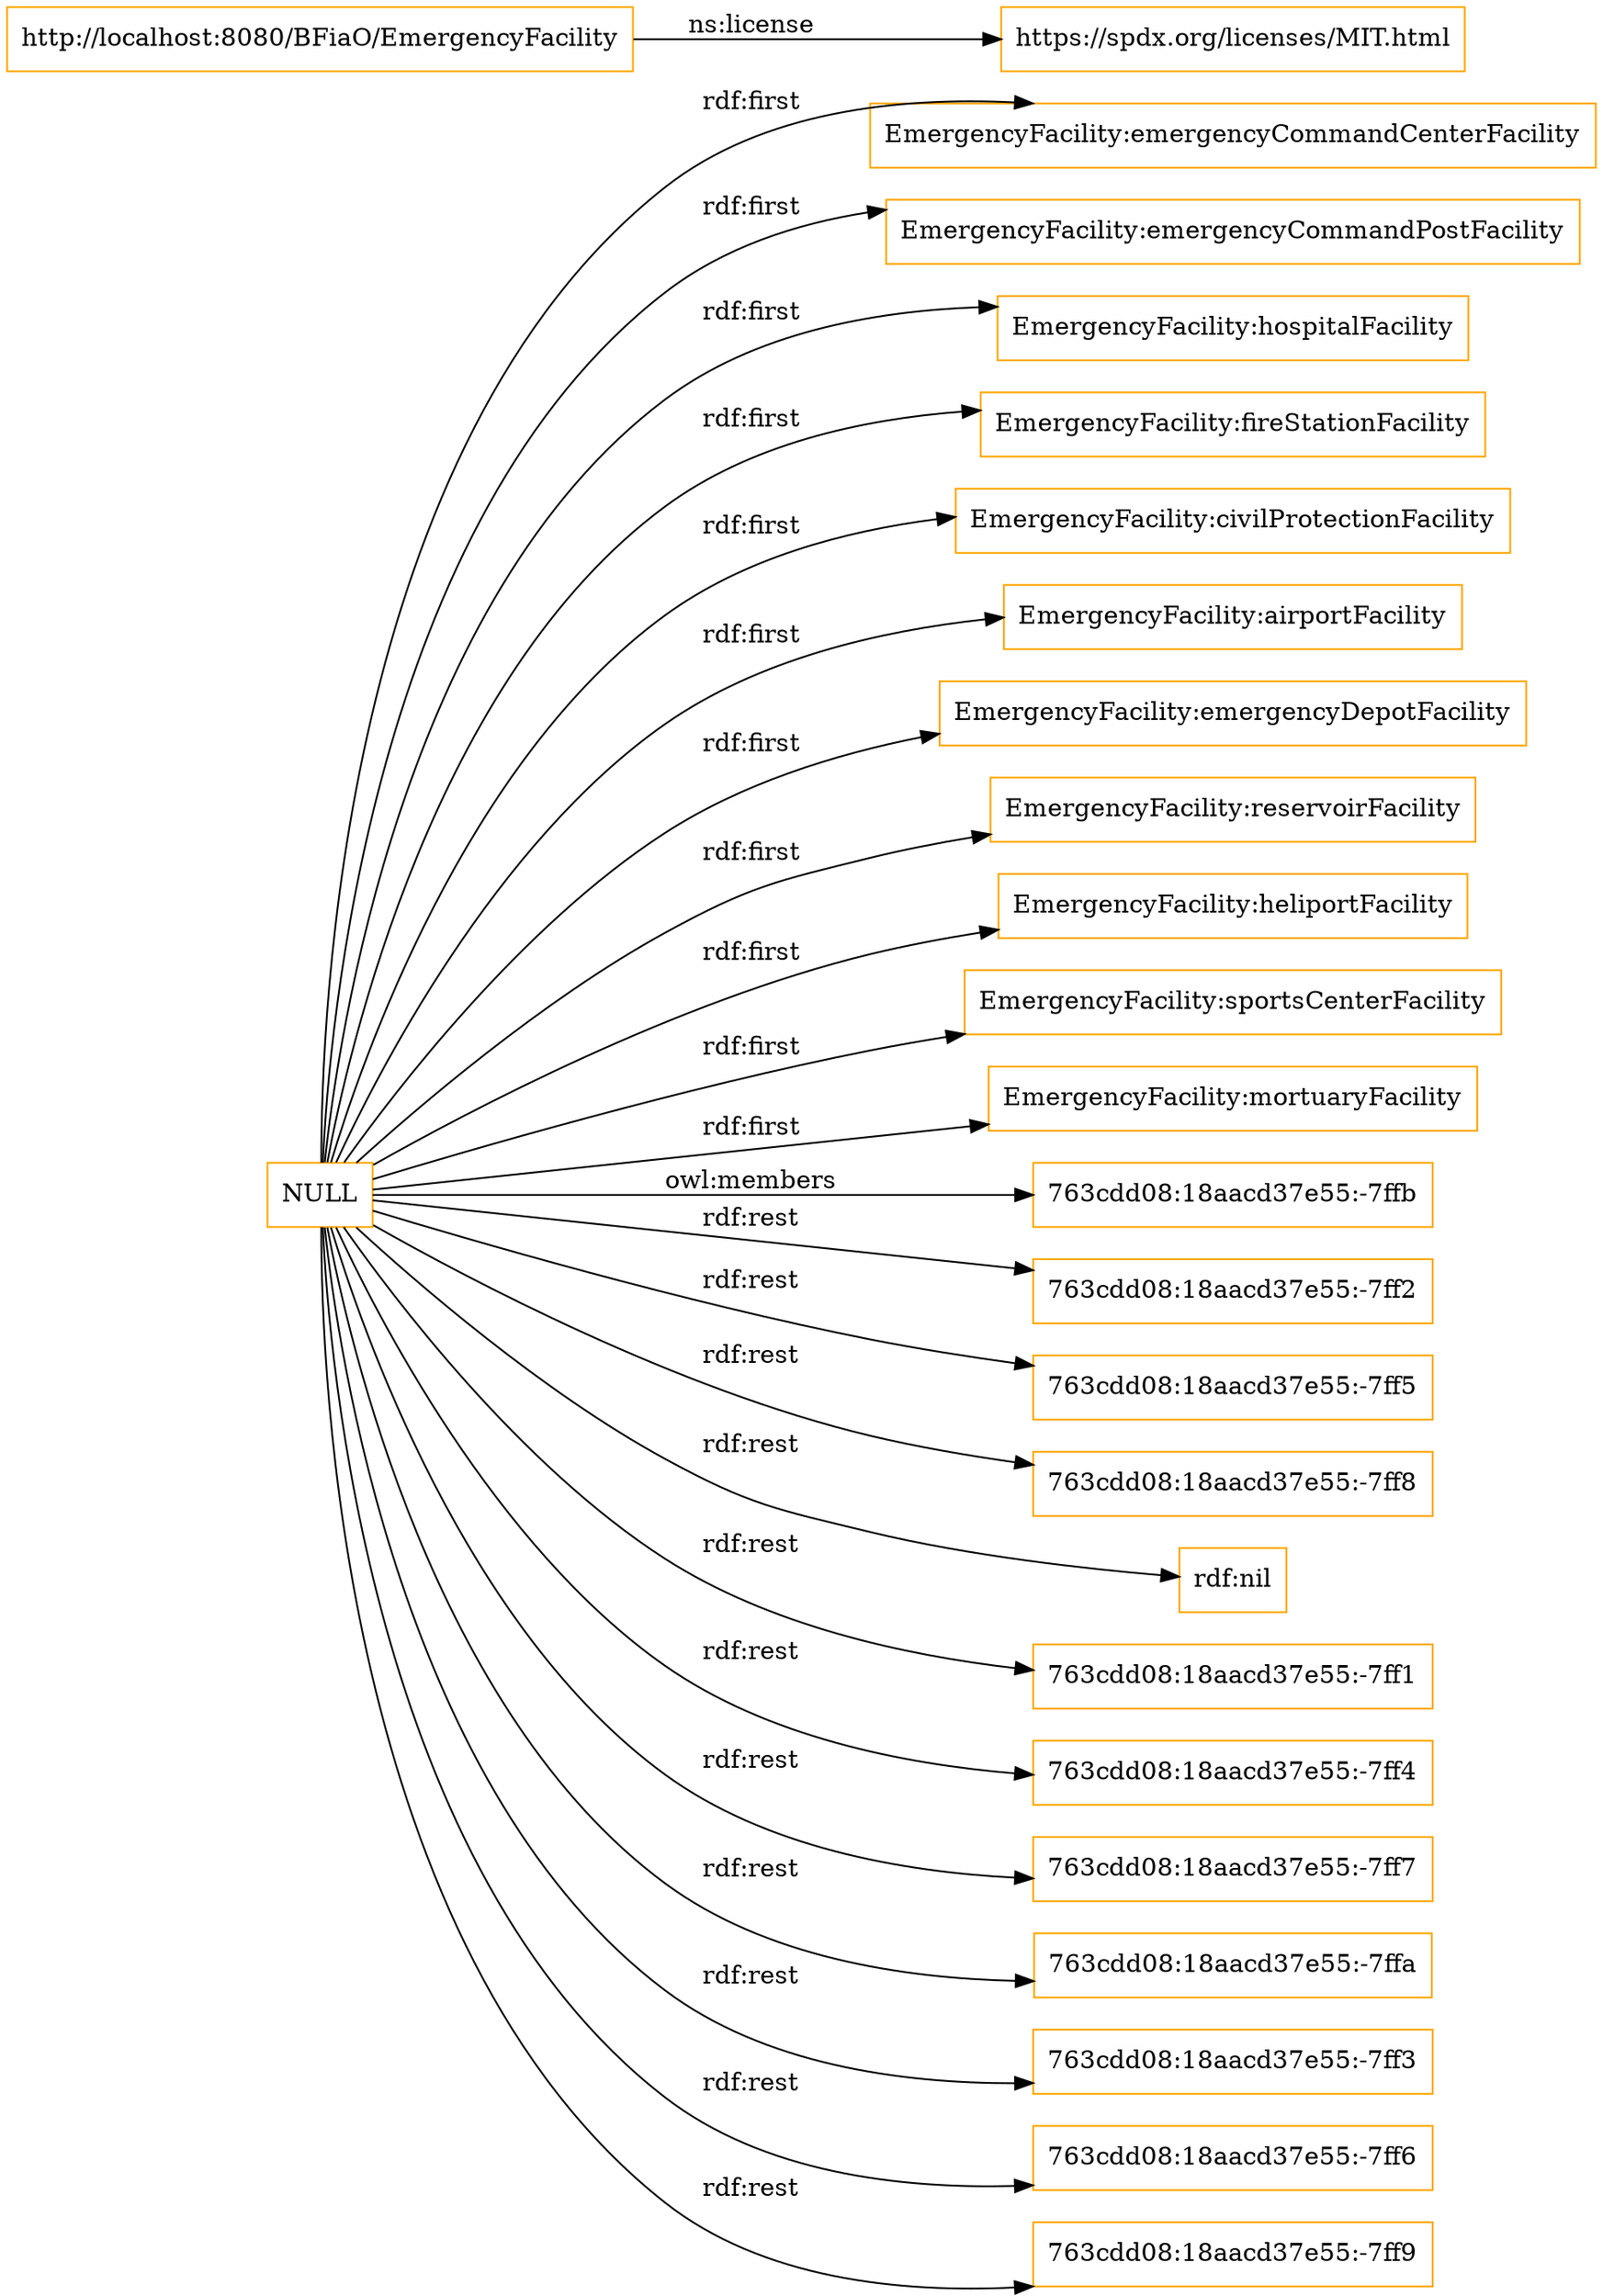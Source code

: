 digraph ar2dtool_diagram { 
rankdir=LR;
size="1501"
node [shape = rectangle, color="orange"]; "EmergencyFacility:emergencyCommandCenterFacility" "EmergencyFacility:emergencyCommandPostFacility" "EmergencyFacility:hospitalFacility" "EmergencyFacility:fireStationFacility" "EmergencyFacility:civilProtectionFacility" "EmergencyFacility:airportFacility" "EmergencyFacility:emergencyDepotFacility" "EmergencyFacility:reservoirFacility" "EmergencyFacility:heliportFacility" "EmergencyFacility:sportsCenterFacility" "EmergencyFacility:mortuaryFacility" ; /*classes style*/
	"NULL" -> "EmergencyFacility:civilProtectionFacility" [ label = "rdf:first" ];
	"NULL" -> "763cdd08:18aacd37e55:-7ffb" [ label = "owl:members" ];
	"NULL" -> "EmergencyFacility:emergencyCommandPostFacility" [ label = "rdf:first" ];
	"NULL" -> "763cdd08:18aacd37e55:-7ff2" [ label = "rdf:rest" ];
	"NULL" -> "763cdd08:18aacd37e55:-7ff5" [ label = "rdf:rest" ];
	"NULL" -> "763cdd08:18aacd37e55:-7ff8" [ label = "rdf:rest" ];
	"NULL" -> "EmergencyFacility:emergencyDepotFacility" [ label = "rdf:first" ];
	"NULL" -> "EmergencyFacility:hospitalFacility" [ label = "rdf:first" ];
	"NULL" -> "rdf:nil" [ label = "rdf:rest" ];
	"NULL" -> "763cdd08:18aacd37e55:-7ff1" [ label = "rdf:rest" ];
	"NULL" -> "763cdd08:18aacd37e55:-7ff4" [ label = "rdf:rest" ];
	"NULL" -> "763cdd08:18aacd37e55:-7ff7" [ label = "rdf:rest" ];
	"NULL" -> "EmergencyFacility:airportFacility" [ label = "rdf:first" ];
	"NULL" -> "EmergencyFacility:heliportFacility" [ label = "rdf:first" ];
	"NULL" -> "763cdd08:18aacd37e55:-7ffa" [ label = "rdf:rest" ];
	"NULL" -> "EmergencyFacility:emergencyCommandCenterFacility" [ label = "rdf:first" ];
	"NULL" -> "EmergencyFacility:fireStationFacility" [ label = "rdf:first" ];
	"NULL" -> "EmergencyFacility:reservoirFacility" [ label = "rdf:first" ];
	"NULL" -> "EmergencyFacility:mortuaryFacility" [ label = "rdf:first" ];
	"NULL" -> "763cdd08:18aacd37e55:-7ff3" [ label = "rdf:rest" ];
	"NULL" -> "EmergencyFacility:sportsCenterFacility" [ label = "rdf:first" ];
	"NULL" -> "763cdd08:18aacd37e55:-7ff6" [ label = "rdf:rest" ];
	"NULL" -> "763cdd08:18aacd37e55:-7ff9" [ label = "rdf:rest" ];
	"http://localhost:8080/BFiaO/EmergencyFacility" -> "https://spdx.org/licenses/MIT.html" [ label = "ns:license" ];

}
